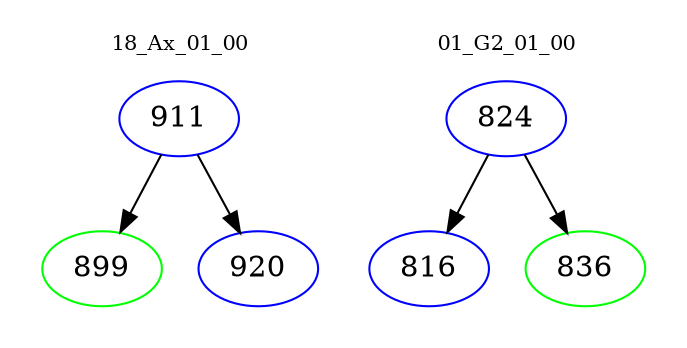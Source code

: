 digraph{
subgraph cluster_0 {
color = white
label = "18_Ax_01_00";
fontsize=10;
T0_911 [label="911", color="blue"]
T0_911 -> T0_899 [color="black"]
T0_899 [label="899", color="green"]
T0_911 -> T0_920 [color="black"]
T0_920 [label="920", color="blue"]
}
subgraph cluster_1 {
color = white
label = "01_G2_01_00";
fontsize=10;
T1_824 [label="824", color="blue"]
T1_824 -> T1_816 [color="black"]
T1_816 [label="816", color="blue"]
T1_824 -> T1_836 [color="black"]
T1_836 [label="836", color="green"]
}
}
